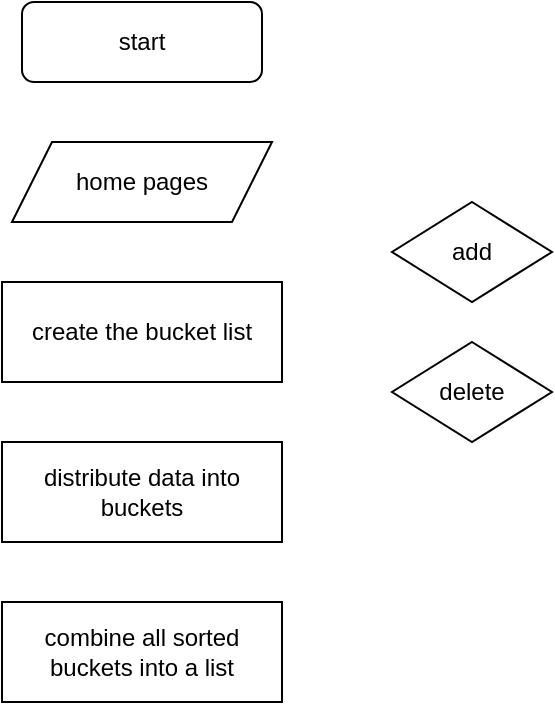 <mxfile>
    <diagram id="JQto8o_eSyWUSHJQB6pv" name="Page-1">
        <mxGraphModel dx="430" dy="175" grid="1" gridSize="10" guides="1" tooltips="1" connect="1" arrows="1" fold="1" page="1" pageScale="1" pageWidth="850" pageHeight="1100" math="0" shadow="0">
            <root>
                <mxCell id="0"/>
                <mxCell id="1" parent="0"/>
                <mxCell id="2" value="start" style="rounded=1;whiteSpace=wrap;html=1;" vertex="1" parent="1">
                    <mxGeometry x="160" y="70" width="120" height="40" as="geometry"/>
                </mxCell>
                <mxCell id="3" value="home pages" style="shape=parallelogram;perimeter=parallelogramPerimeter;whiteSpace=wrap;html=1;fixedSize=1;" vertex="1" parent="1">
                    <mxGeometry x="155" y="140" width="130" height="40" as="geometry"/>
                </mxCell>
                <mxCell id="4" value="create the bucket list" style="rounded=0;whiteSpace=wrap;html=1;" vertex="1" parent="1">
                    <mxGeometry x="150" y="210" width="140" height="50" as="geometry"/>
                </mxCell>
                <mxCell id="5" value="add" style="rhombus;whiteSpace=wrap;html=1;" vertex="1" parent="1">
                    <mxGeometry x="345" y="170" width="80" height="50" as="geometry"/>
                </mxCell>
                <mxCell id="6" value="delete" style="rhombus;whiteSpace=wrap;html=1;" vertex="1" parent="1">
                    <mxGeometry x="345" y="240" width="80" height="50" as="geometry"/>
                </mxCell>
                <mxCell id="7" value="distribute data into buckets" style="rounded=0;whiteSpace=wrap;html=1;" vertex="1" parent="1">
                    <mxGeometry x="150" y="290" width="140" height="50" as="geometry"/>
                </mxCell>
                <mxCell id="8" value="combine all sorted buckets into a list" style="rounded=0;whiteSpace=wrap;html=1;" vertex="1" parent="1">
                    <mxGeometry x="150" y="370" width="140" height="50" as="geometry"/>
                </mxCell>
            </root>
        </mxGraphModel>
    </diagram>
</mxfile>